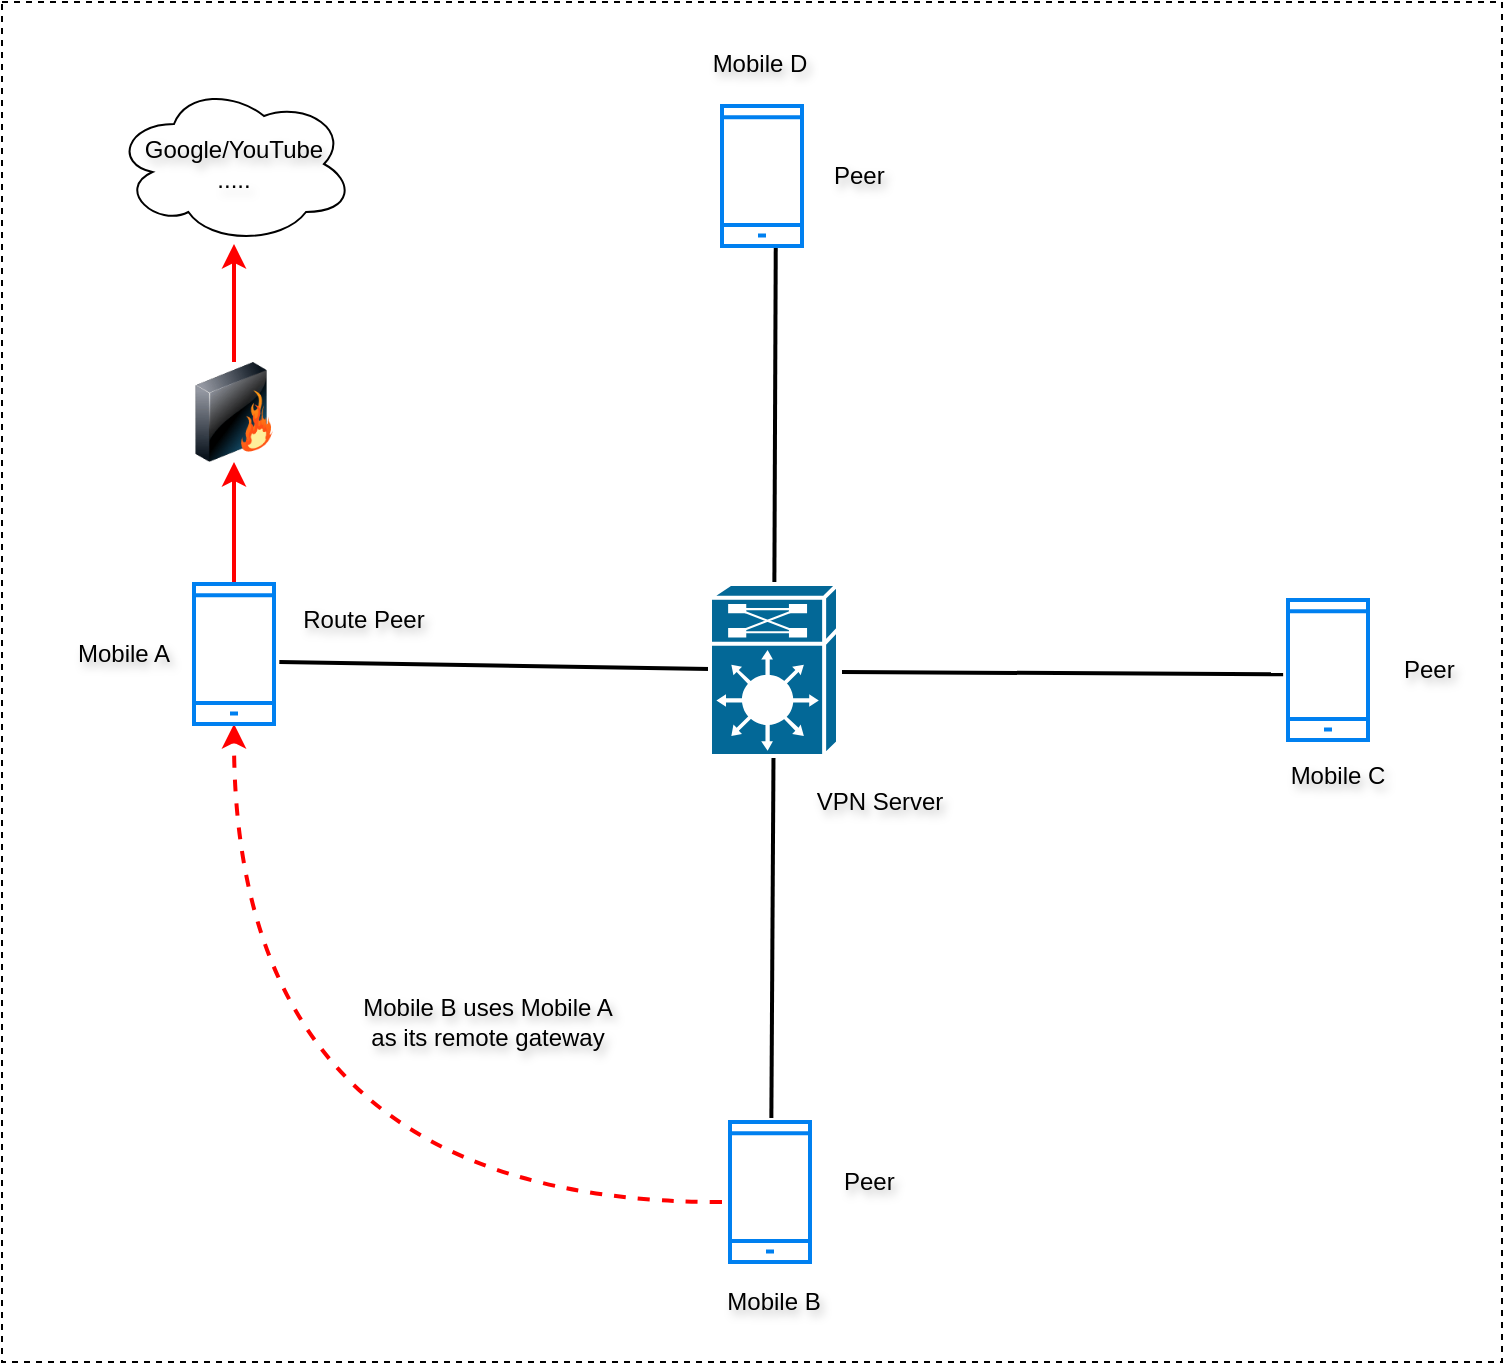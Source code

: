 <mxfile version="24.2.1" type="github">
  <diagram name="Page-1" id="c37626ed-c26b-45fb-9056-f9ebc6bb27b6">
    <mxGraphModel dx="1008" dy="626" grid="1" gridSize="10" guides="1" tooltips="1" connect="1" arrows="1" fold="1" page="1" pageScale="1" pageWidth="1100" pageHeight="850" background="none" math="0" shadow="0">
      <root>
        <mxCell id="0" />
        <mxCell id="1" parent="0" />
        <mxCell id="PqhAYDgmWVz6B6lNVM-c-5" value="" style="whiteSpace=wrap;html=1;dashed=1;" vertex="1" parent="1">
          <mxGeometry x="90" y="10" width="750" height="680" as="geometry" />
        </mxCell>
        <mxCell id="1c7a67bf8fd3230f-66" style="edgeStyle=none;html=1;labelBackgroundColor=none;startFill=0;endArrow=none;endFill=0;strokeWidth=2;fontFamily=Verdana;fontSize=12;exitX=0.672;exitY=0.986;exitDx=0;exitDy=0;exitPerimeter=0;" parent="1" source="_w0s7zMu0JdSo-vEeNBk-4" target="1c7a67bf8fd3230f-21" edge="1">
          <mxGeometry relative="1" as="geometry">
            <mxPoint x="470" y="200" as="sourcePoint" />
          </mxGeometry>
        </mxCell>
        <mxCell id="1c7a67bf8fd3230f-67" style="edgeStyle=none;html=1;labelBackgroundColor=none;startFill=0;endArrow=none;endFill=0;strokeWidth=2;fontFamily=Verdana;fontSize=12;entryX=1.067;entryY=0.557;entryDx=0;entryDy=0;entryPerimeter=0;" parent="1" source="1c7a67bf8fd3230f-21" target="_w0s7zMu0JdSo-vEeNBk-1" edge="1">
          <mxGeometry relative="1" as="geometry">
            <mxPoint x="184" y="333.442" as="targetPoint" />
          </mxGeometry>
        </mxCell>
        <mxCell id="1c7a67bf8fd3230f-79" style="edgeStyle=none;html=1;labelBackgroundColor=none;startFill=0;endArrow=none;endFill=0;strokeWidth=2;fontFamily=Verdana;fontSize=12;entryX=0.517;entryY=-0.029;entryDx=0;entryDy=0;entryPerimeter=0;" parent="1" source="1c7a67bf8fd3230f-21" target="_w0s7zMu0JdSo-vEeNBk-3" edge="1">
          <mxGeometry relative="1" as="geometry">
            <mxPoint x="401.592" y="620" as="targetPoint" />
          </mxGeometry>
        </mxCell>
        <mxCell id="1c7a67bf8fd3230f-21" value="" style="shape=mxgraph.cisco.misc.route_switch_processor;html=1;dashed=0;fillColor=#036897;strokeColor=#ffffff;strokeWidth=2;verticalLabelPosition=bottom;verticalAlign=top;rounded=0;shadow=0;comic=0;fontFamily=Verdana;fontSize=12;" parent="1" vertex="1">
          <mxGeometry x="444" y="301" width="64" height="86" as="geometry" />
        </mxCell>
        <mxCell id="_w0s7zMu0JdSo-vEeNBk-8" style="edgeStyle=orthogonalEdgeStyle;rounded=0;orthogonalLoop=1;jettySize=auto;html=1;curved=1;dashed=1;strokeWidth=2;strokeColor=#FF0000;" parent="1" target="_w0s7zMu0JdSo-vEeNBk-1" edge="1">
          <mxGeometry relative="1" as="geometry">
            <mxPoint x="280" y="480" as="targetPoint" />
            <mxPoint x="450" y="610" as="sourcePoint" />
          </mxGeometry>
        </mxCell>
        <mxCell id="_w0s7zMu0JdSo-vEeNBk-16" value="" style="edgeStyle=orthogonalEdgeStyle;rounded=0;orthogonalLoop=1;jettySize=auto;html=1;strokeWidth=2;strokeColor=#FF0000;" parent="1" source="_w0s7zMu0JdSo-vEeNBk-1" target="_w0s7zMu0JdSo-vEeNBk-13" edge="1">
          <mxGeometry relative="1" as="geometry" />
        </mxCell>
        <mxCell id="_w0s7zMu0JdSo-vEeNBk-1" value="" style="html=1;verticalLabelPosition=bottom;align=center;labelBackgroundColor=#ffffff;verticalAlign=top;strokeWidth=2;strokeColor=#0080F0;shadow=0;dashed=0;shape=mxgraph.ios7.icons.smartphone;" parent="1" vertex="1">
          <mxGeometry x="186" y="301" width="40" height="70" as="geometry" />
        </mxCell>
        <mxCell id="_w0s7zMu0JdSo-vEeNBk-3" value="" style="html=1;verticalLabelPosition=bottom;align=center;labelBackgroundColor=#ffffff;verticalAlign=top;strokeWidth=2;strokeColor=#0080F0;shadow=0;dashed=0;shape=mxgraph.ios7.icons.smartphone;textShadow=1;" parent="1" vertex="1">
          <mxGeometry x="454" y="570" width="40" height="70" as="geometry" />
        </mxCell>
        <mxCell id="_w0s7zMu0JdSo-vEeNBk-4" value="" style="html=1;verticalLabelPosition=bottom;align=center;labelBackgroundColor=#ffffff;verticalAlign=top;strokeWidth=2;strokeColor=#0080F0;shadow=0;dashed=0;shape=mxgraph.ios7.icons.smartphone;" parent="1" vertex="1">
          <mxGeometry x="450" y="62" width="40" height="70" as="geometry" />
        </mxCell>
        <mxCell id="_w0s7zMu0JdSo-vEeNBk-5" value="" style="html=1;verticalLabelPosition=bottom;align=center;labelBackgroundColor=#ffffff;verticalAlign=top;strokeWidth=2;strokeColor=#0080F0;shadow=0;dashed=0;shape=mxgraph.ios7.icons.smartphone;textShadow=1;" parent="1" vertex="1">
          <mxGeometry x="733" y="309" width="40" height="70" as="geometry" />
        </mxCell>
        <mxCell id="_w0s7zMu0JdSo-vEeNBk-6" style="edgeStyle=none;html=1;labelBackgroundColor=none;startFill=0;endArrow=none;endFill=0;strokeWidth=2;fontFamily=Verdana;fontSize=12;entryX=-0.061;entryY=0.53;entryDx=0;entryDy=0;entryPerimeter=0;" parent="1" target="_w0s7zMu0JdSo-vEeNBk-5" edge="1">
          <mxGeometry relative="1" as="geometry">
            <mxPoint x="510" y="345" as="sourcePoint" />
            <mxPoint x="630" y="345" as="targetPoint" />
          </mxGeometry>
        </mxCell>
        <mxCell id="_w0s7zMu0JdSo-vEeNBk-9" value="Mobile A" style="rounded=0;whiteSpace=wrap;html=1;dashed=1;strokeColor=none;shadow=0;textShadow=1;" parent="1" vertex="1">
          <mxGeometry x="126" y="326" width="50" height="20" as="geometry" />
        </mxCell>
        <mxCell id="_w0s7zMu0JdSo-vEeNBk-10" value="Mobile D" style="rounded=0;whiteSpace=wrap;html=1;dashed=1;strokeColor=none;textShadow=1;" parent="1" vertex="1">
          <mxGeometry x="444" y="31" width="50" height="20" as="geometry" />
        </mxCell>
        <mxCell id="_w0s7zMu0JdSo-vEeNBk-11" value="Google/YouTube&lt;div&gt;.....&lt;/div&gt;" style="ellipse;shape=cloud;whiteSpace=wrap;html=1;textShadow=1;" parent="1" vertex="1">
          <mxGeometry x="146" y="51" width="120" height="80" as="geometry" />
        </mxCell>
        <mxCell id="_w0s7zMu0JdSo-vEeNBk-15" value="" style="edgeStyle=orthogonalEdgeStyle;rounded=0;orthogonalLoop=1;jettySize=auto;html=1;strokeColor=#FF0000;strokeWidth=2;" parent="1" source="_w0s7zMu0JdSo-vEeNBk-13" target="_w0s7zMu0JdSo-vEeNBk-11" edge="1">
          <mxGeometry relative="1" as="geometry" />
        </mxCell>
        <mxCell id="_w0s7zMu0JdSo-vEeNBk-13" value="" style="image;html=1;image=img/lib/clip_art/networking/Firewall_128x128.png" parent="1" vertex="1">
          <mxGeometry x="176" y="190" width="60" height="50" as="geometry" />
        </mxCell>
        <mxCell id="_w0s7zMu0JdSo-vEeNBk-17" value="Route Peer" style="rounded=0;whiteSpace=wrap;html=1;dashed=1;strokeColor=none;textShadow=1;" parent="1" vertex="1">
          <mxGeometry x="236" y="309" width="70" height="20" as="geometry" />
        </mxCell>
        <mxCell id="_w0s7zMu0JdSo-vEeNBk-20" value="&amp;nbsp;Peer" style="rounded=0;whiteSpace=wrap;html=1;dashed=1;strokeColor=none;textShadow=1;" parent="1" vertex="1">
          <mxGeometry x="502" y="590" width="40" height="20" as="geometry" />
        </mxCell>
        <mxCell id="_w0s7zMu0JdSo-vEeNBk-21" value="&amp;nbsp;Peer" style="rounded=0;whiteSpace=wrap;html=1;dashed=1;strokeColor=none;textShadow=1;" parent="1" vertex="1">
          <mxGeometry x="497" y="87" width="40" height="20" as="geometry" />
        </mxCell>
        <mxCell id="_w0s7zMu0JdSo-vEeNBk-22" value="&amp;nbsp;Peer" style="rounded=0;whiteSpace=wrap;html=1;dashed=1;strokeColor=none;textShadow=1;" parent="1" vertex="1">
          <mxGeometry x="787" y="334" width="30" height="20" as="geometry" />
        </mxCell>
        <mxCell id="PqhAYDgmWVz6B6lNVM-c-1" value="Mobile C" style="rounded=0;whiteSpace=wrap;html=1;dashed=1;strokeColor=none;shadow=0;textShadow=1;" vertex="1" parent="1">
          <mxGeometry x="733" y="387" width="50" height="20" as="geometry" />
        </mxCell>
        <mxCell id="PqhAYDgmWVz6B6lNVM-c-2" value="Mobile B" style="rounded=0;whiteSpace=wrap;html=1;dashed=1;strokeColor=none;shadow=0;textShadow=1;" vertex="1" parent="1">
          <mxGeometry x="451" y="650" width="50" height="20" as="geometry" />
        </mxCell>
        <mxCell id="PqhAYDgmWVz6B6lNVM-c-6" value="VPN Server" style="rounded=0;whiteSpace=wrap;html=1;dashed=1;strokeColor=none;textShadow=1;" vertex="1" parent="1">
          <mxGeometry x="494" y="400" width="70" height="20" as="geometry" />
        </mxCell>
        <mxCell id="PqhAYDgmWVz6B6lNVM-c-7" value="Mobile B uses Mobile A as its remote gateway" style="rounded=0;whiteSpace=wrap;html=1;dashed=1;strokeColor=none;shadow=0;textShadow=1;" vertex="1" parent="1">
          <mxGeometry x="266" y="490" width="134" height="60" as="geometry" />
        </mxCell>
      </root>
    </mxGraphModel>
  </diagram>
</mxfile>

